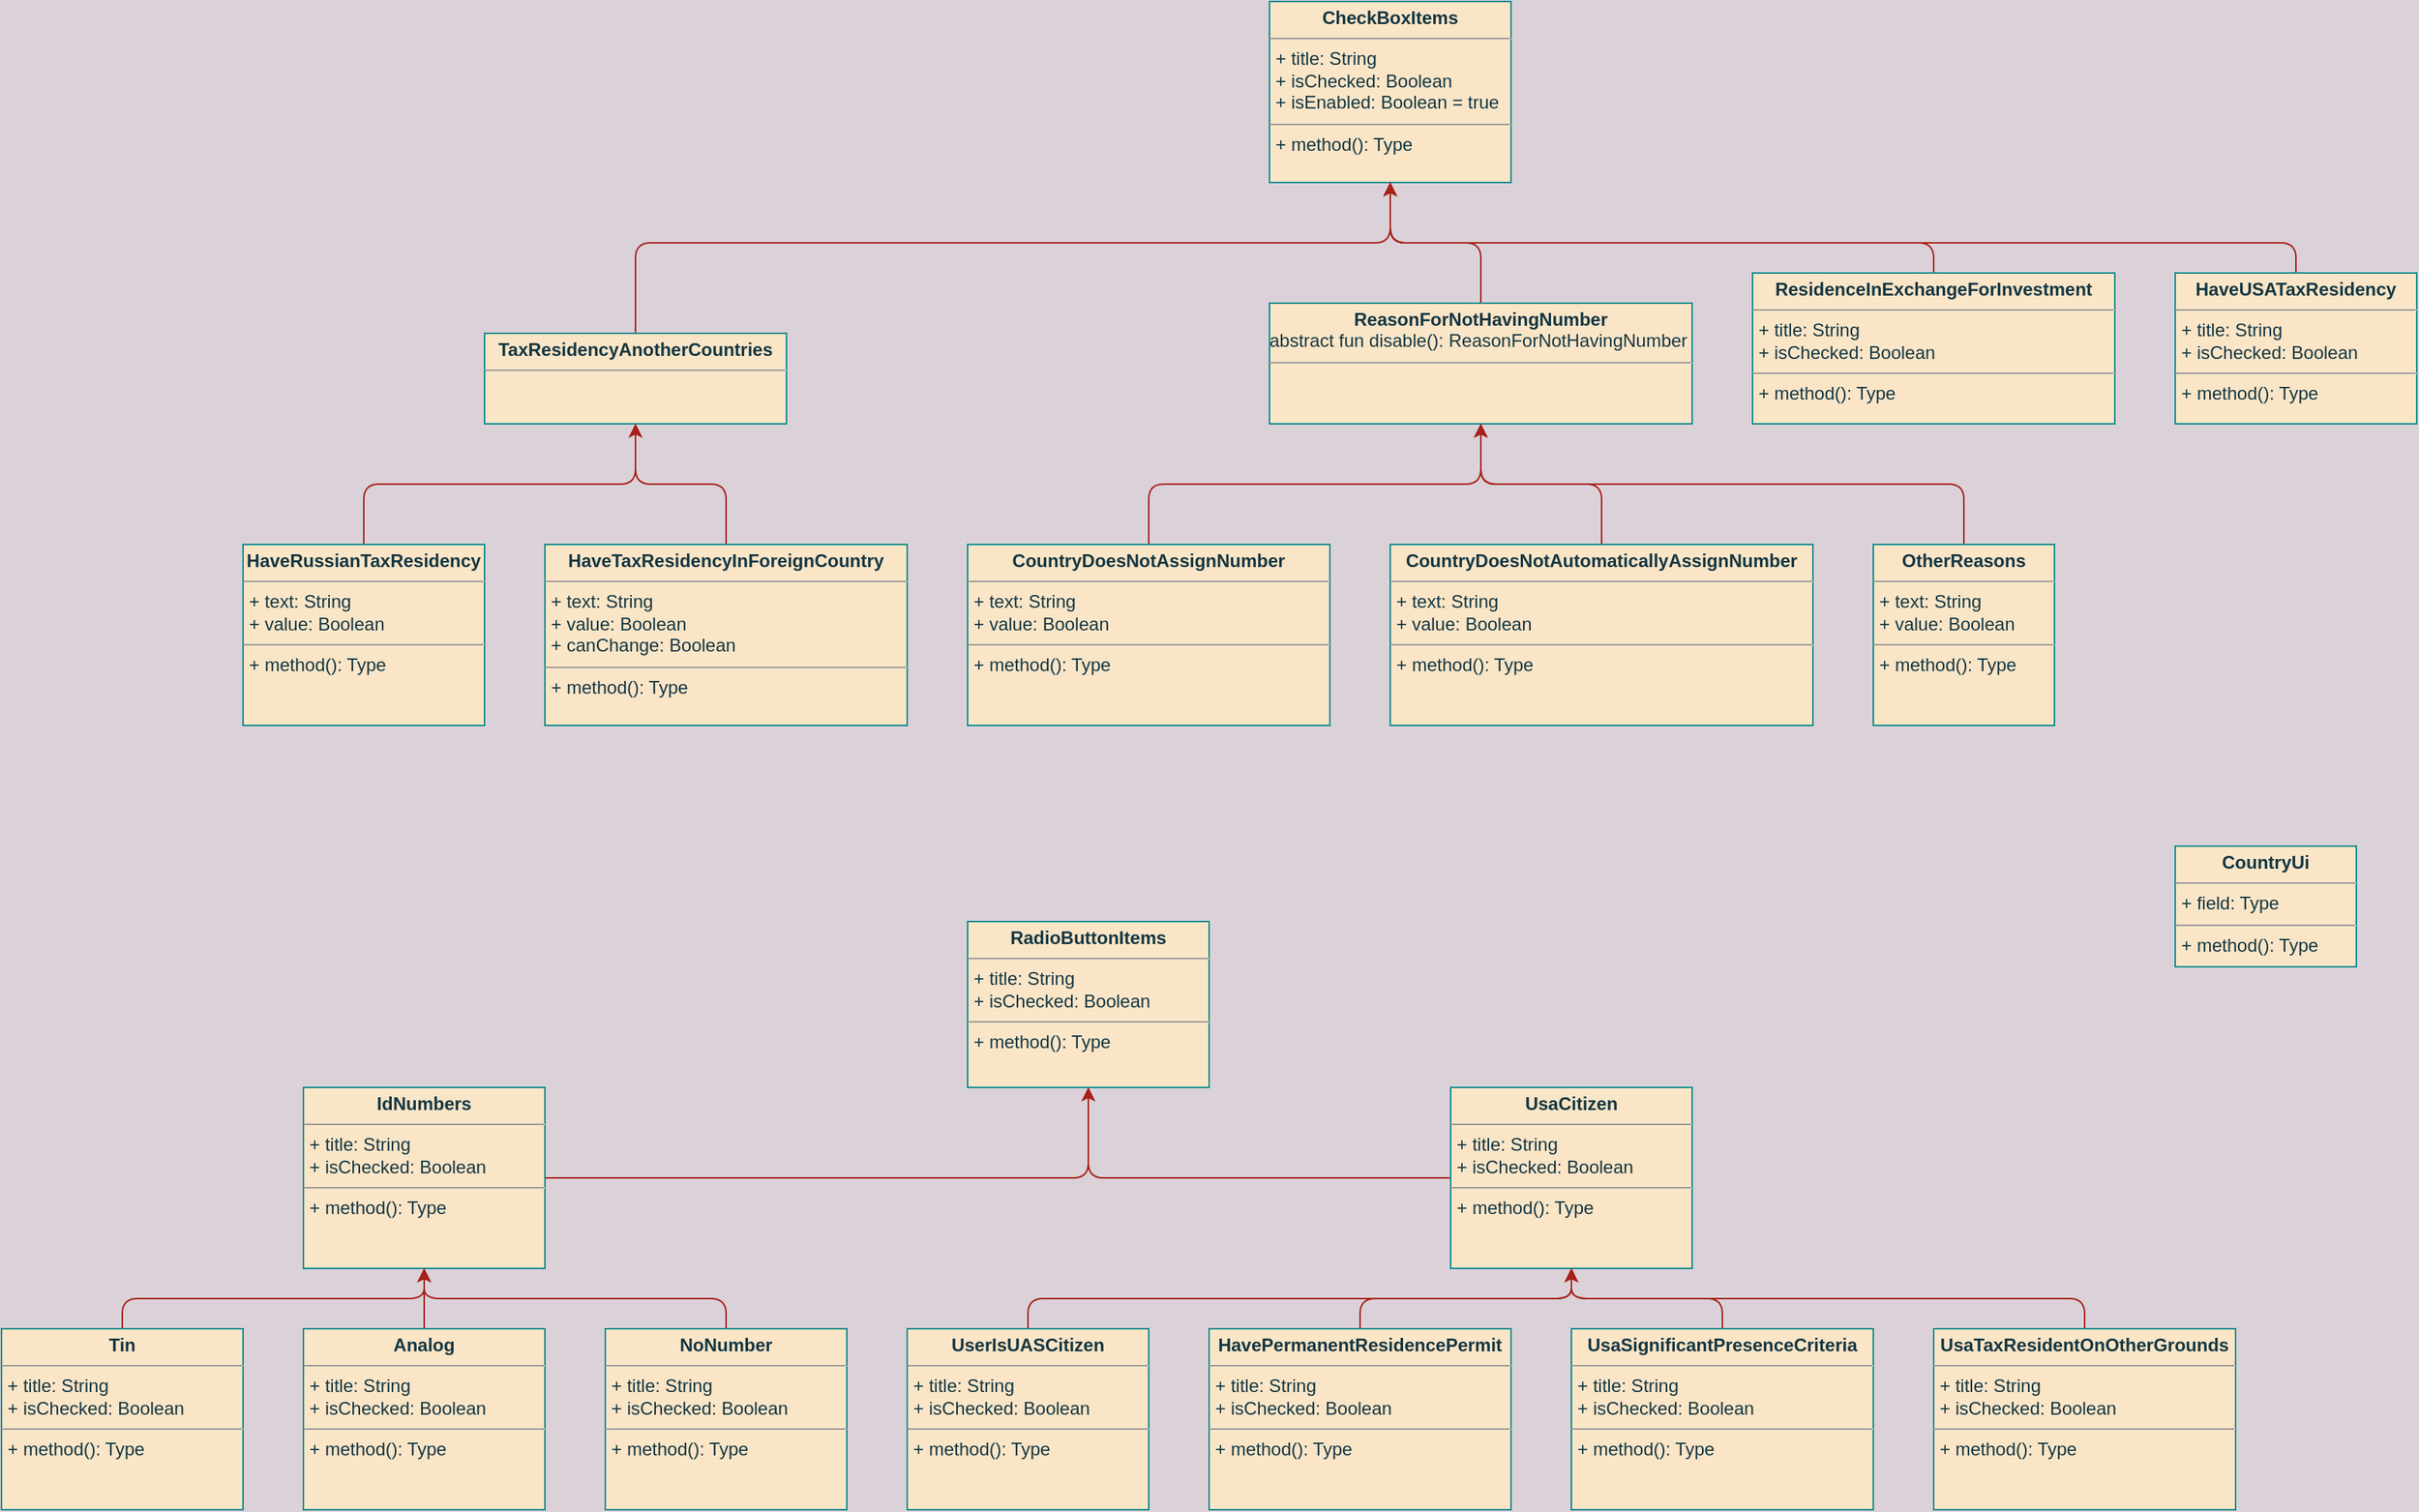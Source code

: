 <mxfile version="18.0.3" type="github">
  <diagram id="GsDPfI9diMwruPTQcU5b" name="Page-1">
    <mxGraphModel dx="2178" dy="914" grid="1" gridSize="10" guides="1" tooltips="1" connect="1" arrows="1" fold="1" page="1" pageScale="1" pageWidth="827" pageHeight="1169" background="#DAD2D8" math="0" shadow="0">
      <root>
        <mxCell id="0" />
        <mxCell id="1" parent="0" />
        <mxCell id="l_9c71gGE2qhtRAVGWq2-1" value="&lt;p style=&quot;margin:0px;margin-top:4px;text-align:center;&quot;&gt;&lt;b&gt;CheckBoxItems&lt;/b&gt;&lt;/p&gt;&lt;hr size=&quot;1&quot;&gt;&lt;p style=&quot;margin:0px;margin-left:4px;&quot;&gt;+ title: String&lt;/p&gt;&lt;p style=&quot;margin:0px;margin-left:4px;&quot;&gt;+ isChecked: Boolean&lt;/p&gt;&lt;p style=&quot;margin:0px;margin-left:4px;&quot;&gt;+ isEnabled: Boolean = true&lt;br&gt;&lt;/p&gt;&lt;hr size=&quot;1&quot;&gt;&lt;p style=&quot;margin:0px;margin-left:4px;&quot;&gt;+ method(): Type&lt;/p&gt;" style="verticalAlign=top;align=left;overflow=fill;fontSize=12;fontFamily=Helvetica;html=1;fillColor=#FAE5C7;strokeColor=#0F8B8D;fontColor=#143642;" vertex="1" parent="1">
          <mxGeometry x="240" width="160" height="120" as="geometry" />
        </mxCell>
        <mxCell id="l_9c71gGE2qhtRAVGWq2-2" value="&lt;p style=&quot;margin:0px;margin-top:4px;text-align:center;&quot;&gt;&lt;b&gt;RadioButtonItems&lt;/b&gt;&lt;/p&gt;&lt;hr size=&quot;1&quot;&gt;&lt;p style=&quot;margin:0px;margin-left:4px;&quot;&gt;+ title: String&lt;/p&gt;&lt;p style=&quot;margin:0px;margin-left:4px;&quot;&gt;+ isChecked: Boolean&lt;br&gt;&lt;/p&gt;&lt;hr size=&quot;1&quot;&gt;&lt;p style=&quot;margin:0px;margin-left:4px;&quot;&gt;+ method(): Type&lt;/p&gt;" style="verticalAlign=top;align=left;overflow=fill;fontSize=12;fontFamily=Helvetica;html=1;fillColor=#FAE5C7;strokeColor=#0F8B8D;fontColor=#143642;" vertex="1" parent="1">
          <mxGeometry x="40" y="610" width="160" height="110" as="geometry" />
        </mxCell>
        <mxCell id="l_9c71gGE2qhtRAVGWq2-3" value="&lt;p style=&quot;margin:0px;margin-top:4px;text-align:center;&quot;&gt;&lt;b&gt;CountryUi&lt;/b&gt;&lt;/p&gt;&lt;hr size=&quot;1&quot;&gt;&lt;p style=&quot;margin:0px;margin-left:4px;&quot;&gt;+ field: Type&lt;/p&gt;&lt;hr size=&quot;1&quot;&gt;&lt;p style=&quot;margin:0px;margin-left:4px;&quot;&gt;+ method(): Type&lt;/p&gt;" style="verticalAlign=top;align=left;overflow=fill;fontSize=12;fontFamily=Helvetica;html=1;fillColor=#FAE5C7;strokeColor=#0F8B8D;fontColor=#143642;" vertex="1" parent="1">
          <mxGeometry x="840" y="560" width="120" height="80" as="geometry" />
        </mxCell>
        <mxCell id="l_9c71gGE2qhtRAVGWq2-7" style="edgeStyle=orthogonalEdgeStyle;curved=0;rounded=1;sketch=0;orthogonalLoop=1;jettySize=auto;html=1;entryX=0.5;entryY=1;entryDx=0;entryDy=0;fontColor=#143642;strokeColor=#A8201A;fillColor=#FAE5C7;" edge="1" parent="1" source="l_9c71gGE2qhtRAVGWq2-4" target="l_9c71gGE2qhtRAVGWq2-1">
          <mxGeometry relative="1" as="geometry">
            <Array as="points">
              <mxPoint x="-180" y="160" />
              <mxPoint x="320" y="160" />
            </Array>
          </mxGeometry>
        </mxCell>
        <mxCell id="l_9c71gGE2qhtRAVGWq2-4" value="&lt;p style=&quot;margin:0px;margin-top:4px;text-align:center;&quot;&gt;&lt;b&gt;TaxResidencyAnotherCountries&lt;/b&gt;&lt;/p&gt;&lt;hr size=&quot;1&quot;&gt;" style="verticalAlign=top;align=left;overflow=fill;fontSize=12;fontFamily=Helvetica;html=1;fillColor=#FAE5C7;strokeColor=#0F8B8D;fontColor=#143642;" vertex="1" parent="1">
          <mxGeometry x="-280" y="220" width="200" height="60" as="geometry" />
        </mxCell>
        <mxCell id="l_9c71gGE2qhtRAVGWq2-8" style="edgeStyle=orthogonalEdgeStyle;curved=0;rounded=1;sketch=0;orthogonalLoop=1;jettySize=auto;html=1;entryX=0.5;entryY=1;entryDx=0;entryDy=0;fontColor=#143642;strokeColor=#A8201A;fillColor=#FAE5C7;" edge="1" parent="1" source="l_9c71gGE2qhtRAVGWq2-5" target="l_9c71gGE2qhtRAVGWq2-1">
          <mxGeometry relative="1" as="geometry" />
        </mxCell>
        <mxCell id="l_9c71gGE2qhtRAVGWq2-5" value="&lt;p style=&quot;margin:0px;margin-top:4px;text-align:center;&quot;&gt;&lt;b&gt;ReasonForNotHavingNumber&lt;/b&gt;&lt;/p&gt;abstract fun disable(): ReasonForNotHavingNumber&lt;hr size=&quot;1&quot;&gt;" style="verticalAlign=top;align=left;overflow=fill;fontSize=12;fontFamily=Helvetica;html=1;fillColor=#FAE5C7;strokeColor=#0F8B8D;fontColor=#143642;" vertex="1" parent="1">
          <mxGeometry x="240" y="200" width="280" height="80" as="geometry" />
        </mxCell>
        <mxCell id="l_9c71gGE2qhtRAVGWq2-11" style="edgeStyle=orthogonalEdgeStyle;curved=0;rounded=1;sketch=0;orthogonalLoop=1;jettySize=auto;html=1;entryX=0.5;entryY=1;entryDx=0;entryDy=0;fontColor=#143642;strokeColor=#A8201A;fillColor=#FAE5C7;" edge="1" parent="1" source="l_9c71gGE2qhtRAVGWq2-9" target="l_9c71gGE2qhtRAVGWq2-4">
          <mxGeometry relative="1" as="geometry" />
        </mxCell>
        <mxCell id="l_9c71gGE2qhtRAVGWq2-9" value="&lt;p style=&quot;margin:0px;margin-top:4px;text-align:center;&quot;&gt;&lt;b&gt;HaveRussianTaxResidency&lt;/b&gt;&lt;/p&gt;&lt;hr size=&quot;1&quot;&gt;&lt;p style=&quot;margin:0px;margin-left:4px;&quot;&gt;+ text: String&lt;/p&gt;&lt;p style=&quot;margin:0px;margin-left:4px;&quot;&gt;+ value: Boolean&lt;/p&gt;&lt;hr size=&quot;1&quot;&gt;&lt;p style=&quot;margin:0px;margin-left:4px;&quot;&gt;+ method(): Type&lt;/p&gt;" style="verticalAlign=top;align=left;overflow=fill;fontSize=12;fontFamily=Helvetica;html=1;rounded=0;sketch=0;fontColor=#143642;strokeColor=#0F8B8D;fillColor=#FAE5C7;" vertex="1" parent="1">
          <mxGeometry x="-440" y="360" width="160" height="120" as="geometry" />
        </mxCell>
        <mxCell id="l_9c71gGE2qhtRAVGWq2-12" style="edgeStyle=orthogonalEdgeStyle;curved=0;rounded=1;sketch=0;orthogonalLoop=1;jettySize=auto;html=1;entryX=0.5;entryY=1;entryDx=0;entryDy=0;fontColor=#143642;strokeColor=#A8201A;fillColor=#FAE5C7;" edge="1" parent="1" source="l_9c71gGE2qhtRAVGWq2-10" target="l_9c71gGE2qhtRAVGWq2-4">
          <mxGeometry relative="1" as="geometry" />
        </mxCell>
        <mxCell id="l_9c71gGE2qhtRAVGWq2-10" value="&lt;p style=&quot;margin:0px;margin-top:4px;text-align:center;&quot;&gt;&lt;b&gt;HaveTaxResidencyInForeignCountry&lt;/b&gt;&lt;/p&gt;&lt;hr size=&quot;1&quot;&gt;&lt;p style=&quot;margin:0px;margin-left:4px;&quot;&gt;+ text: String&lt;/p&gt;&lt;p style=&quot;margin:0px;margin-left:4px;&quot;&gt;+ value: Boolean&lt;/p&gt;&lt;p style=&quot;margin:0px;margin-left:4px;&quot;&gt;+ canChange: Boolean&lt;br&gt;&lt;/p&gt;&lt;hr size=&quot;1&quot;&gt;&lt;p style=&quot;margin:0px;margin-left:4px;&quot;&gt;+ method(): Type&lt;/p&gt;" style="verticalAlign=top;align=left;overflow=fill;fontSize=12;fontFamily=Helvetica;html=1;rounded=0;sketch=0;fontColor=#143642;strokeColor=#0F8B8D;fillColor=#FAE5C7;" vertex="1" parent="1">
          <mxGeometry x="-240" y="360" width="240" height="120" as="geometry" />
        </mxCell>
        <mxCell id="l_9c71gGE2qhtRAVGWq2-16" style="edgeStyle=orthogonalEdgeStyle;curved=0;rounded=1;sketch=0;orthogonalLoop=1;jettySize=auto;html=1;entryX=0.5;entryY=1;entryDx=0;entryDy=0;fontColor=#143642;strokeColor=#A8201A;fillColor=#FAE5C7;" edge="1" parent="1" source="l_9c71gGE2qhtRAVGWq2-13" target="l_9c71gGE2qhtRAVGWq2-5">
          <mxGeometry relative="1" as="geometry" />
        </mxCell>
        <mxCell id="l_9c71gGE2qhtRAVGWq2-13" value="&lt;p style=&quot;margin:0px;margin-top:4px;text-align:center;&quot;&gt;&lt;b&gt;CountryDoesNotAssignNumber&lt;/b&gt;&lt;/p&gt;&lt;hr size=&quot;1&quot;&gt;&lt;p style=&quot;margin:0px;margin-left:4px;&quot;&gt;+ text: String&lt;/p&gt;&lt;p style=&quot;margin:0px;margin-left:4px;&quot;&gt;+ value: Boolean&lt;/p&gt;&lt;hr size=&quot;1&quot;&gt;&lt;p style=&quot;margin:0px;margin-left:4px;&quot;&gt;+ method(): Type&lt;/p&gt;" style="verticalAlign=top;align=left;overflow=fill;fontSize=12;fontFamily=Helvetica;html=1;rounded=0;sketch=0;fontColor=#143642;strokeColor=#0F8B8D;fillColor=#FAE5C7;" vertex="1" parent="1">
          <mxGeometry x="40" y="360" width="240" height="120" as="geometry" />
        </mxCell>
        <mxCell id="l_9c71gGE2qhtRAVGWq2-17" style="edgeStyle=orthogonalEdgeStyle;curved=0;rounded=1;sketch=0;orthogonalLoop=1;jettySize=auto;html=1;entryX=0.5;entryY=1;entryDx=0;entryDy=0;fontColor=#143642;strokeColor=#A8201A;fillColor=#FAE5C7;" edge="1" parent="1" source="l_9c71gGE2qhtRAVGWq2-14" target="l_9c71gGE2qhtRAVGWq2-5">
          <mxGeometry relative="1" as="geometry" />
        </mxCell>
        <mxCell id="l_9c71gGE2qhtRAVGWq2-14" value="&lt;p style=&quot;margin:0px;margin-top:4px;text-align:center;&quot;&gt;&lt;b&gt;CountryDoesNotAutomaticallyAssignNumber&lt;/b&gt;&lt;/p&gt;&lt;hr size=&quot;1&quot;&gt;&lt;p style=&quot;margin:0px;margin-left:4px;&quot;&gt;+ text: String&lt;/p&gt;&lt;p style=&quot;margin:0px;margin-left:4px;&quot;&gt;+ value: Boolean&lt;/p&gt;&lt;hr size=&quot;1&quot;&gt;&lt;p style=&quot;margin:0px;margin-left:4px;&quot;&gt;+ method(): Type&lt;/p&gt;" style="verticalAlign=top;align=left;overflow=fill;fontSize=12;fontFamily=Helvetica;html=1;rounded=0;sketch=0;fontColor=#143642;strokeColor=#0F8B8D;fillColor=#FAE5C7;" vertex="1" parent="1">
          <mxGeometry x="320" y="360" width="280" height="120" as="geometry" />
        </mxCell>
        <mxCell id="l_9c71gGE2qhtRAVGWq2-24" style="edgeStyle=orthogonalEdgeStyle;curved=0;rounded=1;sketch=0;orthogonalLoop=1;jettySize=auto;html=1;entryX=0.5;entryY=1;entryDx=0;entryDy=0;fontColor=#143642;strokeColor=#A8201A;fillColor=#FAE5C7;" edge="1" parent="1" source="l_9c71gGE2qhtRAVGWq2-15" target="l_9c71gGE2qhtRAVGWq2-5">
          <mxGeometry relative="1" as="geometry">
            <Array as="points">
              <mxPoint x="700" y="320" />
              <mxPoint x="380" y="320" />
            </Array>
          </mxGeometry>
        </mxCell>
        <mxCell id="l_9c71gGE2qhtRAVGWq2-15" value="&lt;p style=&quot;margin:0px;margin-top:4px;text-align:center;&quot;&gt;&lt;b&gt;OtherReasons&lt;/b&gt;&lt;/p&gt;&lt;hr size=&quot;1&quot;&gt;&lt;p style=&quot;margin:0px;margin-left:4px;&quot;&gt;+ text: String&lt;/p&gt;&lt;p style=&quot;margin:0px;margin-left:4px;&quot;&gt;+ value: Boolean&lt;/p&gt;&lt;hr size=&quot;1&quot;&gt;&lt;p style=&quot;margin:0px;margin-left:4px;&quot;&gt;+ method(): Type&lt;/p&gt;" style="verticalAlign=top;align=left;overflow=fill;fontSize=12;fontFamily=Helvetica;html=1;rounded=0;sketch=0;fontColor=#143642;strokeColor=#0F8B8D;fillColor=#FAE5C7;" vertex="1" parent="1">
          <mxGeometry x="640" y="360" width="120" height="120" as="geometry" />
        </mxCell>
        <mxCell id="l_9c71gGE2qhtRAVGWq2-25" style="edgeStyle=orthogonalEdgeStyle;curved=0;rounded=1;sketch=0;orthogonalLoop=1;jettySize=auto;html=1;entryX=0.5;entryY=1;entryDx=0;entryDy=0;fontColor=#143642;strokeColor=#A8201A;fillColor=#FAE5C7;" edge="1" parent="1" source="l_9c71gGE2qhtRAVGWq2-21" target="l_9c71gGE2qhtRAVGWq2-1">
          <mxGeometry relative="1" as="geometry">
            <Array as="points">
              <mxPoint x="680" y="160" />
              <mxPoint x="320" y="160" />
            </Array>
          </mxGeometry>
        </mxCell>
        <mxCell id="l_9c71gGE2qhtRAVGWq2-21" value="&lt;p style=&quot;margin:0px;margin-top:4px;text-align:center;&quot;&gt;&lt;b&gt;ResidenceInExchangeForInvestment&lt;/b&gt;&lt;/p&gt;&lt;hr size=&quot;1&quot;&gt;&lt;p style=&quot;margin:0px;margin-left:4px;&quot;&gt;+ title: String&lt;/p&gt;&lt;p style=&quot;margin:0px;margin-left:4px;&quot;&gt;+ isChecked: Boolean&lt;/p&gt;&lt;hr size=&quot;1&quot;&gt;&lt;p style=&quot;margin:0px;margin-left:4px;&quot;&gt;+ method(): Type&lt;/p&gt;" style="verticalAlign=top;align=left;overflow=fill;fontSize=12;fontFamily=Helvetica;html=1;fillColor=#FAE5C7;strokeColor=#0F8B8D;fontColor=#143642;" vertex="1" parent="1">
          <mxGeometry x="560" y="180" width="240" height="100" as="geometry" />
        </mxCell>
        <mxCell id="l_9c71gGE2qhtRAVGWq2-26" style="edgeStyle=orthogonalEdgeStyle;curved=0;rounded=1;sketch=0;orthogonalLoop=1;jettySize=auto;html=1;entryX=0.5;entryY=1;entryDx=0;entryDy=0;fontColor=#143642;strokeColor=#A8201A;fillColor=#FAE5C7;" edge="1" parent="1" source="l_9c71gGE2qhtRAVGWq2-23" target="l_9c71gGE2qhtRAVGWq2-1">
          <mxGeometry relative="1" as="geometry">
            <Array as="points">
              <mxPoint x="920" y="160" />
              <mxPoint x="320" y="160" />
            </Array>
          </mxGeometry>
        </mxCell>
        <mxCell id="l_9c71gGE2qhtRAVGWq2-23" value="&lt;p style=&quot;margin:0px;margin-top:4px;text-align:center;&quot;&gt;&lt;b&gt;HaveUSATaxResidency&lt;/b&gt;&lt;/p&gt;&lt;hr size=&quot;1&quot;&gt;&lt;p style=&quot;margin:0px;margin-left:4px;&quot;&gt;+ title: String&lt;/p&gt;&lt;p style=&quot;margin:0px;margin-left:4px;&quot;&gt;+ isChecked: Boolean&lt;/p&gt;&lt;hr size=&quot;1&quot;&gt;&lt;p style=&quot;margin:0px;margin-left:4px;&quot;&gt;+ method(): Type&lt;/p&gt;" style="verticalAlign=top;align=left;overflow=fill;fontSize=12;fontFamily=Helvetica;html=1;fillColor=#FAE5C7;strokeColor=#0F8B8D;fontColor=#143642;" vertex="1" parent="1">
          <mxGeometry x="840" y="180" width="160" height="100" as="geometry" />
        </mxCell>
        <mxCell id="l_9c71gGE2qhtRAVGWq2-43" style="edgeStyle=orthogonalEdgeStyle;curved=0;rounded=1;sketch=0;orthogonalLoop=1;jettySize=auto;html=1;entryX=0.5;entryY=1;entryDx=0;entryDy=0;fontColor=#143642;strokeColor=#A8201A;fillColor=#FAE5C7;" edge="1" parent="1" source="l_9c71gGE2qhtRAVGWq2-27" target="l_9c71gGE2qhtRAVGWq2-2">
          <mxGeometry relative="1" as="geometry" />
        </mxCell>
        <mxCell id="l_9c71gGE2qhtRAVGWq2-27" value="&lt;p style=&quot;margin:0px;margin-top:4px;text-align:center;&quot;&gt;&lt;b&gt;IdNumbers&lt;/b&gt;&lt;/p&gt;&lt;hr size=&quot;1&quot;&gt;&lt;p style=&quot;margin:0px;margin-left:4px;&quot;&gt;+ title: String&lt;/p&gt;&lt;p style=&quot;margin:0px;margin-left:4px;&quot;&gt;+ isChecked: Boolean&lt;br&gt;&lt;/p&gt;&lt;hr size=&quot;1&quot;&gt;&lt;p style=&quot;margin:0px;margin-left:4px;&quot;&gt;+ method(): Type&lt;/p&gt;" style="verticalAlign=top;align=left;overflow=fill;fontSize=12;fontFamily=Helvetica;html=1;fillColor=#FAE5C7;strokeColor=#0F8B8D;fontColor=#143642;" vertex="1" parent="1">
          <mxGeometry x="-400" y="720" width="160" height="120" as="geometry" />
        </mxCell>
        <mxCell id="l_9c71gGE2qhtRAVGWq2-44" style="edgeStyle=orthogonalEdgeStyle;curved=0;rounded=1;sketch=0;orthogonalLoop=1;jettySize=auto;html=1;entryX=0.5;entryY=1;entryDx=0;entryDy=0;fontColor=#143642;strokeColor=#A8201A;fillColor=#FAE5C7;" edge="1" parent="1" source="l_9c71gGE2qhtRAVGWq2-28" target="l_9c71gGE2qhtRAVGWq2-2">
          <mxGeometry relative="1" as="geometry" />
        </mxCell>
        <mxCell id="l_9c71gGE2qhtRAVGWq2-28" value="&lt;p style=&quot;margin:0px;margin-top:4px;text-align:center;&quot;&gt;&lt;b&gt;UsaCitizen&lt;/b&gt;&lt;/p&gt;&lt;hr size=&quot;1&quot;&gt;&lt;p style=&quot;margin:0px;margin-left:4px;&quot;&gt;+ title: String&lt;/p&gt;&lt;p style=&quot;margin:0px;margin-left:4px;&quot;&gt;+ isChecked: Boolean&lt;br&gt;&lt;/p&gt;&lt;hr size=&quot;1&quot;&gt;&lt;p style=&quot;margin:0px;margin-left:4px;&quot;&gt;+ method(): Type&lt;/p&gt;" style="verticalAlign=top;align=left;overflow=fill;fontSize=12;fontFamily=Helvetica;html=1;fillColor=#FAE5C7;strokeColor=#0F8B8D;fontColor=#143642;" vertex="1" parent="1">
          <mxGeometry x="360" y="720" width="160" height="120" as="geometry" />
        </mxCell>
        <mxCell id="l_9c71gGE2qhtRAVGWq2-32" style="edgeStyle=orthogonalEdgeStyle;curved=0;rounded=1;sketch=0;orthogonalLoop=1;jettySize=auto;html=1;entryX=0.5;entryY=1;entryDx=0;entryDy=0;fontColor=#143642;strokeColor=#A8201A;fillColor=#FAE5C7;" edge="1" parent="1" source="l_9c71gGE2qhtRAVGWq2-29" target="l_9c71gGE2qhtRAVGWq2-27">
          <mxGeometry relative="1" as="geometry">
            <Array as="points">
              <mxPoint x="-520" y="860" />
              <mxPoint x="-320" y="860" />
            </Array>
          </mxGeometry>
        </mxCell>
        <mxCell id="l_9c71gGE2qhtRAVGWq2-29" value="&lt;p style=&quot;margin:0px;margin-top:4px;text-align:center;&quot;&gt;&lt;b&gt;Tin&lt;/b&gt;&lt;/p&gt;&lt;hr size=&quot;1&quot;&gt;&lt;p style=&quot;margin:0px;margin-left:4px;&quot;&gt;+ title: String&lt;/p&gt;&lt;p style=&quot;margin:0px;margin-left:4px;&quot;&gt;+ isChecked: Boolean&lt;br&gt;&lt;/p&gt;&lt;hr size=&quot;1&quot;&gt;&lt;p style=&quot;margin:0px;margin-left:4px;&quot;&gt;+ method(): Type&lt;/p&gt;" style="verticalAlign=top;align=left;overflow=fill;fontSize=12;fontFamily=Helvetica;html=1;fillColor=#FAE5C7;strokeColor=#0F8B8D;fontColor=#143642;" vertex="1" parent="1">
          <mxGeometry x="-600" y="880" width="160" height="120" as="geometry" />
        </mxCell>
        <mxCell id="l_9c71gGE2qhtRAVGWq2-33" style="edgeStyle=orthogonalEdgeStyle;curved=0;rounded=1;sketch=0;orthogonalLoop=1;jettySize=auto;html=1;entryX=0.5;entryY=1;entryDx=0;entryDy=0;fontColor=#143642;strokeColor=#A8201A;fillColor=#FAE5C7;" edge="1" parent="1" source="l_9c71gGE2qhtRAVGWq2-30" target="l_9c71gGE2qhtRAVGWq2-27">
          <mxGeometry relative="1" as="geometry" />
        </mxCell>
        <mxCell id="l_9c71gGE2qhtRAVGWq2-30" value="&lt;p style=&quot;margin:0px;margin-top:4px;text-align:center;&quot;&gt;&lt;b&gt;Analog&lt;/b&gt;&lt;/p&gt;&lt;hr size=&quot;1&quot;&gt;&lt;p style=&quot;margin:0px;margin-left:4px;&quot;&gt;+ title: String&lt;/p&gt;&lt;p style=&quot;margin:0px;margin-left:4px;&quot;&gt;+ isChecked: Boolean&lt;br&gt;&lt;/p&gt;&lt;hr size=&quot;1&quot;&gt;&lt;p style=&quot;margin:0px;margin-left:4px;&quot;&gt;+ method(): Type&lt;/p&gt;" style="verticalAlign=top;align=left;overflow=fill;fontSize=12;fontFamily=Helvetica;html=1;fillColor=#FAE5C7;strokeColor=#0F8B8D;fontColor=#143642;" vertex="1" parent="1">
          <mxGeometry x="-400" y="880" width="160" height="120" as="geometry" />
        </mxCell>
        <mxCell id="l_9c71gGE2qhtRAVGWq2-34" style="edgeStyle=orthogonalEdgeStyle;curved=0;rounded=1;sketch=0;orthogonalLoop=1;jettySize=auto;html=1;entryX=0.5;entryY=1;entryDx=0;entryDy=0;fontColor=#143642;strokeColor=#A8201A;fillColor=#FAE5C7;" edge="1" parent="1" source="l_9c71gGE2qhtRAVGWq2-31" target="l_9c71gGE2qhtRAVGWq2-27">
          <mxGeometry relative="1" as="geometry">
            <Array as="points">
              <mxPoint x="-120" y="860" />
              <mxPoint x="-320" y="860" />
            </Array>
          </mxGeometry>
        </mxCell>
        <mxCell id="l_9c71gGE2qhtRAVGWq2-31" value="&lt;p style=&quot;margin:0px;margin-top:4px;text-align:center;&quot;&gt;&lt;b&gt;NoNumber&lt;/b&gt;&lt;/p&gt;&lt;hr size=&quot;1&quot;&gt;&lt;p style=&quot;margin:0px;margin-left:4px;&quot;&gt;+ title: String&lt;/p&gt;&lt;p style=&quot;margin:0px;margin-left:4px;&quot;&gt;+ isChecked: Boolean&lt;br&gt;&lt;/p&gt;&lt;hr size=&quot;1&quot;&gt;&lt;p style=&quot;margin:0px;margin-left:4px;&quot;&gt;+ method(): Type&lt;/p&gt;" style="verticalAlign=top;align=left;overflow=fill;fontSize=12;fontFamily=Helvetica;html=1;fillColor=#FAE5C7;strokeColor=#0F8B8D;fontColor=#143642;" vertex="1" parent="1">
          <mxGeometry x="-200" y="880" width="160" height="120" as="geometry" />
        </mxCell>
        <mxCell id="l_9c71gGE2qhtRAVGWq2-41" style="edgeStyle=orthogonalEdgeStyle;curved=0;rounded=1;sketch=0;orthogonalLoop=1;jettySize=auto;html=1;entryX=0.5;entryY=1;entryDx=0;entryDy=0;fontColor=#143642;strokeColor=#A8201A;fillColor=#FAE5C7;" edge="1" parent="1" source="l_9c71gGE2qhtRAVGWq2-35" target="l_9c71gGE2qhtRAVGWq2-28">
          <mxGeometry relative="1" as="geometry">
            <Array as="points">
              <mxPoint x="80" y="860" />
              <mxPoint x="440" y="860" />
            </Array>
          </mxGeometry>
        </mxCell>
        <mxCell id="l_9c71gGE2qhtRAVGWq2-35" value="&lt;p style=&quot;margin:0px;margin-top:4px;text-align:center;&quot;&gt;&lt;b&gt;UserIsUASCitizen&lt;/b&gt;&lt;/p&gt;&lt;hr size=&quot;1&quot;&gt;&lt;p style=&quot;margin:0px;margin-left:4px;&quot;&gt;+ title: String&lt;/p&gt;&lt;p style=&quot;margin:0px;margin-left:4px;&quot;&gt;+ isChecked: Boolean&lt;br&gt;&lt;/p&gt;&lt;hr size=&quot;1&quot;&gt;&lt;p style=&quot;margin:0px;margin-left:4px;&quot;&gt;+ method(): Type&lt;/p&gt;" style="verticalAlign=top;align=left;overflow=fill;fontSize=12;fontFamily=Helvetica;html=1;fillColor=#FAE5C7;strokeColor=#0F8B8D;fontColor=#143642;" vertex="1" parent="1">
          <mxGeometry y="880" width="160" height="120" as="geometry" />
        </mxCell>
        <mxCell id="l_9c71gGE2qhtRAVGWq2-39" style="edgeStyle=orthogonalEdgeStyle;curved=0;rounded=1;sketch=0;orthogonalLoop=1;jettySize=auto;html=1;entryX=0.5;entryY=1;entryDx=0;entryDy=0;fontColor=#143642;strokeColor=#A8201A;fillColor=#FAE5C7;" edge="1" parent="1" source="l_9c71gGE2qhtRAVGWq2-36" target="l_9c71gGE2qhtRAVGWq2-28">
          <mxGeometry relative="1" as="geometry" />
        </mxCell>
        <mxCell id="l_9c71gGE2qhtRAVGWq2-36" value="&lt;p style=&quot;margin:0px;margin-top:4px;text-align:center;&quot;&gt;&lt;b&gt;HavePermanentResidencePermit&lt;/b&gt;&lt;/p&gt;&lt;hr size=&quot;1&quot;&gt;&lt;p style=&quot;margin:0px;margin-left:4px;&quot;&gt;+ title: String&lt;/p&gt;&lt;p style=&quot;margin:0px;margin-left:4px;&quot;&gt;+ isChecked: Boolean&lt;br&gt;&lt;/p&gt;&lt;hr size=&quot;1&quot;&gt;&lt;p style=&quot;margin:0px;margin-left:4px;&quot;&gt;+ method(): Type&lt;/p&gt;" style="verticalAlign=top;align=left;overflow=fill;fontSize=12;fontFamily=Helvetica;html=1;fillColor=#FAE5C7;strokeColor=#0F8B8D;fontColor=#143642;" vertex="1" parent="1">
          <mxGeometry x="200" y="880" width="200" height="120" as="geometry" />
        </mxCell>
        <mxCell id="l_9c71gGE2qhtRAVGWq2-40" style="edgeStyle=orthogonalEdgeStyle;curved=0;rounded=1;sketch=0;orthogonalLoop=1;jettySize=auto;html=1;entryX=0.5;entryY=1;entryDx=0;entryDy=0;fontColor=#143642;strokeColor=#A8201A;fillColor=#FAE5C7;" edge="1" parent="1" source="l_9c71gGE2qhtRAVGWq2-37" target="l_9c71gGE2qhtRAVGWq2-28">
          <mxGeometry relative="1" as="geometry" />
        </mxCell>
        <mxCell id="l_9c71gGE2qhtRAVGWq2-37" value="&lt;p style=&quot;margin:0px;margin-top:4px;text-align:center;&quot;&gt;&lt;b&gt;UsaSignificantPresenceCriteria&lt;/b&gt;&lt;/p&gt;&lt;hr size=&quot;1&quot;&gt;&lt;p style=&quot;margin:0px;margin-left:4px;&quot;&gt;+ title: String&lt;/p&gt;&lt;p style=&quot;margin:0px;margin-left:4px;&quot;&gt;+ isChecked: Boolean&lt;br&gt;&lt;/p&gt;&lt;hr size=&quot;1&quot;&gt;&lt;p style=&quot;margin:0px;margin-left:4px;&quot;&gt;+ method(): Type&lt;/p&gt;" style="verticalAlign=top;align=left;overflow=fill;fontSize=12;fontFamily=Helvetica;html=1;fillColor=#FAE5C7;strokeColor=#0F8B8D;fontColor=#143642;" vertex="1" parent="1">
          <mxGeometry x="440" y="880" width="200" height="120" as="geometry" />
        </mxCell>
        <mxCell id="l_9c71gGE2qhtRAVGWq2-42" style="edgeStyle=orthogonalEdgeStyle;curved=0;rounded=1;sketch=0;orthogonalLoop=1;jettySize=auto;html=1;entryX=0.5;entryY=1;entryDx=0;entryDy=0;fontColor=#143642;strokeColor=#A8201A;fillColor=#FAE5C7;" edge="1" parent="1" source="l_9c71gGE2qhtRAVGWq2-38" target="l_9c71gGE2qhtRAVGWq2-28">
          <mxGeometry relative="1" as="geometry">
            <Array as="points">
              <mxPoint x="780" y="860" />
              <mxPoint x="440" y="860" />
            </Array>
          </mxGeometry>
        </mxCell>
        <mxCell id="l_9c71gGE2qhtRAVGWq2-38" value="&lt;p style=&quot;margin:0px;margin-top:4px;text-align:center;&quot;&gt;&lt;b&gt;UsaTaxResidentOnOtherGrounds&lt;/b&gt;&lt;/p&gt;&lt;hr size=&quot;1&quot;&gt;&lt;p style=&quot;margin:0px;margin-left:4px;&quot;&gt;+ title: String&lt;/p&gt;&lt;p style=&quot;margin:0px;margin-left:4px;&quot;&gt;+ isChecked: Boolean&lt;br&gt;&lt;/p&gt;&lt;hr size=&quot;1&quot;&gt;&lt;p style=&quot;margin:0px;margin-left:4px;&quot;&gt;+ method(): Type&lt;/p&gt;" style="verticalAlign=top;align=left;overflow=fill;fontSize=12;fontFamily=Helvetica;html=1;fillColor=#FAE5C7;strokeColor=#0F8B8D;fontColor=#143642;" vertex="1" parent="1">
          <mxGeometry x="680" y="880" width="200" height="120" as="geometry" />
        </mxCell>
      </root>
    </mxGraphModel>
  </diagram>
</mxfile>

